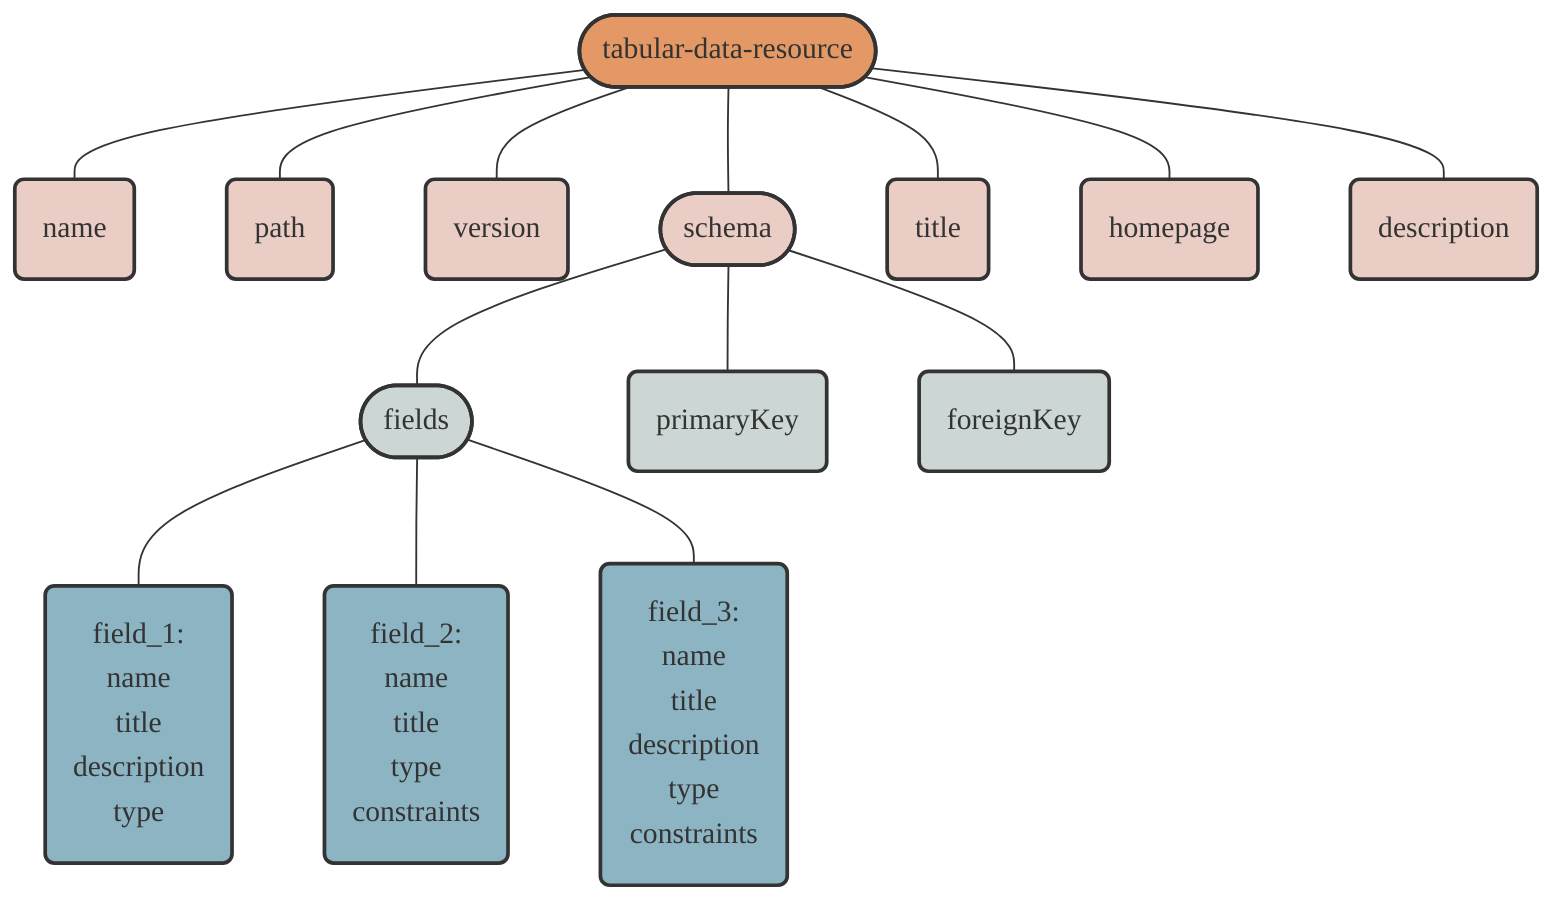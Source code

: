 %%{init: { "fontFamily": "Source Code Pro" } }%%

flowchart TB

classDef I fill:#E49865,stroke:#333,stroke-width:2px;
classDef II fill:#EACEC5,stroke:#333,stroke-width:2px;
classDef III fill:#CBD6D5,stroke:#333,stroke-width:2px;
classDef IIII fill:#8CB4C3,stroke:#333,stroke-width:2px;

tdr([tabular-data-resource]):::I

name(name):::II
path(path):::II
version(version):::II   
schema([schema]):::II
title(title):::II
homepage(homepage):::II
description(description):::II

tdr --- name
tdr --- path
tdr --- version   
tdr --- title
tdr --- description
tdr --- homepage
tdr --- schema

schema --- fields([fields]):::III
schema --- primaryKey(primaryKey):::III
schema --- foreignKey(foreignKey):::III

fields --- field_name_1(field_1:\nname \n title \n description \n type):::IIII
fields --- field_name_2(field_2:\nname \n title \n type \n constraints):::IIII
fields --- field_name_3(field_3:\nname \n title \n description \n type \n constraints):::IIII
